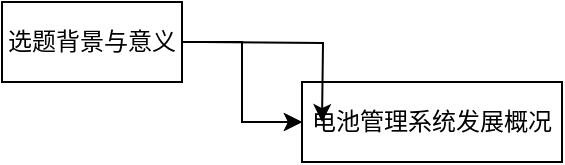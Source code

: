 <mxfile version="22.1.17" type="github">
  <diagram id="C5RBs43oDa-KdzZeNtuy" name="Page-1">
    <mxGraphModel dx="1533" dy="953" grid="1" gridSize="10" guides="1" tooltips="1" connect="1" arrows="1" fold="1" page="1" pageScale="1" pageWidth="827" pageHeight="1169" math="0" shadow="0">
      <root>
        <mxCell id="WIyWlLk6GJQsqaUBKTNV-0" />
        <mxCell id="WIyWlLk6GJQsqaUBKTNV-1" parent="WIyWlLk6GJQsqaUBKTNV-0" />
        <mxCell id="7cCufwn11oQV-HMZui8y-6" value="" style="edgeStyle=orthogonalEdgeStyle;rounded=0;orthogonalLoop=1;jettySize=auto;html=1;" edge="1" parent="WIyWlLk6GJQsqaUBKTNV-1" source="7cCufwn11oQV-HMZui8y-0" target="7cCufwn11oQV-HMZui8y-3">
          <mxGeometry relative="1" as="geometry" />
        </mxCell>
        <mxCell id="7cCufwn11oQV-HMZui8y-7" value="" style="edgeStyle=orthogonalEdgeStyle;rounded=0;orthogonalLoop=1;jettySize=auto;html=1;" edge="1" parent="WIyWlLk6GJQsqaUBKTNV-1" source="7cCufwn11oQV-HMZui8y-0" target="7cCufwn11oQV-HMZui8y-3">
          <mxGeometry relative="1" as="geometry" />
        </mxCell>
        <mxCell id="7cCufwn11oQV-HMZui8y-0" value="选题背景与意义" style="rounded=0;whiteSpace=wrap;html=1;" vertex="1" parent="WIyWlLk6GJQsqaUBKTNV-1">
          <mxGeometry x="30" y="180" width="90" height="40" as="geometry" />
        </mxCell>
        <mxCell id="7cCufwn11oQV-HMZui8y-3" value="电池管理系统发展概况" style="rounded=0;whiteSpace=wrap;html=1;" vertex="1" parent="WIyWlLk6GJQsqaUBKTNV-1">
          <mxGeometry x="180" y="220" width="130" height="40" as="geometry" />
        </mxCell>
        <mxCell id="7cCufwn11oQV-HMZui8y-10" value="" style="edgeStyle=orthogonalEdgeStyle;rounded=0;orthogonalLoop=1;jettySize=auto;html=1;" edge="1" parent="WIyWlLk6GJQsqaUBKTNV-1">
          <mxGeometry relative="1" as="geometry">
            <mxPoint x="130" y="200" as="sourcePoint" />
            <mxPoint x="190" y="240" as="targetPoint" />
          </mxGeometry>
        </mxCell>
      </root>
    </mxGraphModel>
  </diagram>
</mxfile>

